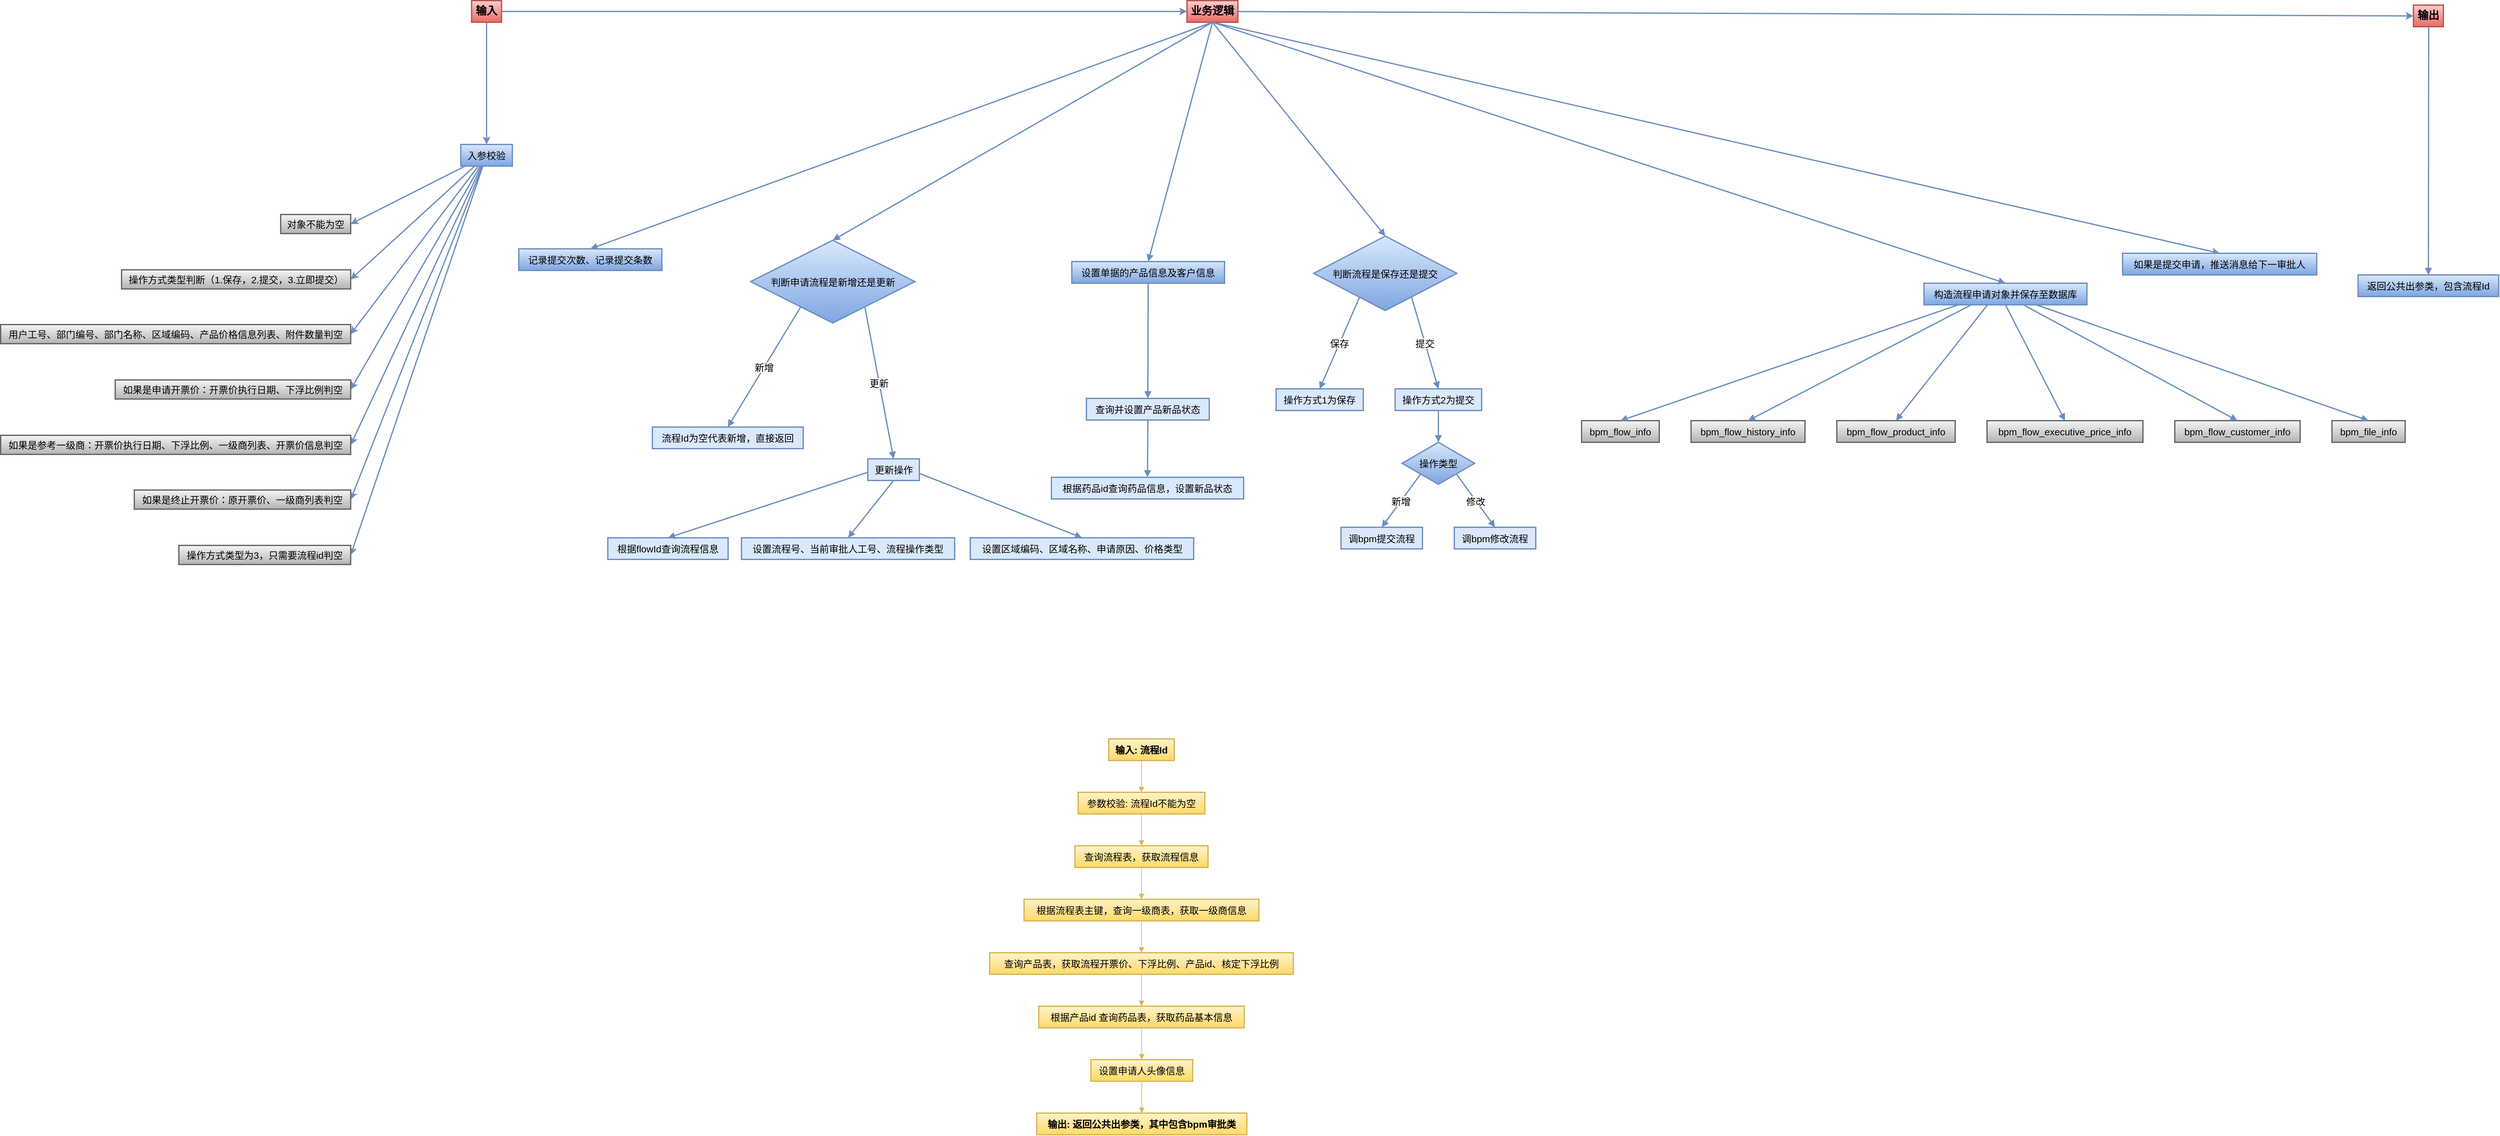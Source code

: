 <mxfile version="24.7.5">
  <diagram name="第 1 页" id="A_LyNrd8wTewdJR7nAxY">
    <mxGraphModel dx="1434" dy="738" grid="1" gridSize="10" guides="1" tooltips="1" connect="1" arrows="1" fold="1" page="1" pageScale="1" pageWidth="827" pageHeight="1169" math="0" shadow="0">
      <root>
        <mxCell id="0" />
        <mxCell id="1" parent="0" />
        <mxCell id="haKMsC9-IgqyvuB2g84w-221" style="rounded=0;orthogonalLoop=1;jettySize=auto;html=1;entryX=0;entryY=0.5;entryDx=0;entryDy=0;fontSize=17;strokeWidth=2;strokeColor=#6c8ebf;fillColor=#dae8fc;fontStyle=1" edge="1" parent="1" source="haKMsC9-IgqyvuB2g84w-141" target="haKMsC9-IgqyvuB2g84w-150">
          <mxGeometry relative="1" as="geometry" />
        </mxCell>
        <mxCell id="haKMsC9-IgqyvuB2g84w-224" style="edgeStyle=orthogonalEdgeStyle;rounded=0;orthogonalLoop=1;jettySize=auto;html=1;entryX=0.5;entryY=0;entryDx=0;entryDy=0;strokeWidth=2;strokeColor=#6c8ebf;fillColor=#dae8fc;" edge="1" parent="1" source="haKMsC9-IgqyvuB2g84w-141" target="haKMsC9-IgqyvuB2g84w-142">
          <mxGeometry relative="1" as="geometry" />
        </mxCell>
        <mxCell id="haKMsC9-IgqyvuB2g84w-141" value="输入" style="whiteSpace=wrap;strokeWidth=2;fontSize=17;fillColor=#f8cecc;strokeColor=#b85450;gradientColor=#ea6b66;fontStyle=1" vertex="1" parent="1">
          <mxGeometry x="1006" y="120" width="47" height="34" as="geometry" />
        </mxCell>
        <mxCell id="haKMsC9-IgqyvuB2g84w-226" style="rounded=0;orthogonalLoop=1;jettySize=auto;html=1;entryX=1;entryY=0.5;entryDx=0;entryDy=0;strokeWidth=2;fillColor=#dae8fc;strokeColor=#6c8ebf;" edge="1" parent="1" source="haKMsC9-IgqyvuB2g84w-142" target="haKMsC9-IgqyvuB2g84w-143">
          <mxGeometry relative="1" as="geometry" />
        </mxCell>
        <mxCell id="haKMsC9-IgqyvuB2g84w-227" style="rounded=0;orthogonalLoop=1;jettySize=auto;html=1;entryX=1;entryY=0.5;entryDx=0;entryDy=0;strokeWidth=2;fillColor=#dae8fc;strokeColor=#6c8ebf;" edge="1" parent="1" source="haKMsC9-IgqyvuB2g84w-142" target="haKMsC9-IgqyvuB2g84w-144">
          <mxGeometry relative="1" as="geometry" />
        </mxCell>
        <mxCell id="haKMsC9-IgqyvuB2g84w-228" style="rounded=0;orthogonalLoop=1;jettySize=auto;html=1;entryX=1;entryY=0.5;entryDx=0;entryDy=0;strokeWidth=2;fillColor=#dae8fc;strokeColor=#6c8ebf;" edge="1" parent="1" source="haKMsC9-IgqyvuB2g84w-142" target="haKMsC9-IgqyvuB2g84w-145">
          <mxGeometry relative="1" as="geometry" />
        </mxCell>
        <mxCell id="haKMsC9-IgqyvuB2g84w-229" style="rounded=0;orthogonalLoop=1;jettySize=auto;html=1;entryX=1;entryY=0.5;entryDx=0;entryDy=0;strokeWidth=2;fillColor=#dae8fc;strokeColor=#6c8ebf;" edge="1" parent="1" source="haKMsC9-IgqyvuB2g84w-142" target="haKMsC9-IgqyvuB2g84w-146">
          <mxGeometry relative="1" as="geometry" />
        </mxCell>
        <mxCell id="haKMsC9-IgqyvuB2g84w-230" style="rounded=0;orthogonalLoop=1;jettySize=auto;html=1;entryX=1;entryY=0.5;entryDx=0;entryDy=0;strokeWidth=2;fillColor=#dae8fc;strokeColor=#6c8ebf;" edge="1" parent="1" source="haKMsC9-IgqyvuB2g84w-142" target="haKMsC9-IgqyvuB2g84w-147">
          <mxGeometry relative="1" as="geometry" />
        </mxCell>
        <mxCell id="haKMsC9-IgqyvuB2g84w-231" style="rounded=0;orthogonalLoop=1;jettySize=auto;html=1;entryX=1;entryY=0.5;entryDx=0;entryDy=0;strokeWidth=2;fillColor=#dae8fc;strokeColor=#6c8ebf;" edge="1" parent="1" source="haKMsC9-IgqyvuB2g84w-142" target="haKMsC9-IgqyvuB2g84w-148">
          <mxGeometry relative="1" as="geometry" />
        </mxCell>
        <mxCell id="haKMsC9-IgqyvuB2g84w-232" style="rounded=0;orthogonalLoop=1;jettySize=auto;html=1;entryX=1;entryY=0.5;entryDx=0;entryDy=0;strokeWidth=2;fillColor=#dae8fc;strokeColor=#6c8ebf;" edge="1" parent="1" source="haKMsC9-IgqyvuB2g84w-142" target="haKMsC9-IgqyvuB2g84w-149">
          <mxGeometry relative="1" as="geometry" />
        </mxCell>
        <mxCell id="haKMsC9-IgqyvuB2g84w-142" value="入参校验" style="whiteSpace=wrap;strokeWidth=2;fontSize=15;fillColor=#dae8fc;strokeColor=#6c8ebf;gradientColor=#7ea6e0;" vertex="1" parent="1">
          <mxGeometry x="989" y="346" width="81" height="34" as="geometry" />
        </mxCell>
        <mxCell id="haKMsC9-IgqyvuB2g84w-143" value="对象不能为空" style="whiteSpace=wrap;strokeWidth=2;fontSize=15;fillColor=#f5f5f5;strokeColor=#666666;gradientColor=#b3b3b3;" vertex="1" parent="1">
          <mxGeometry x="706" y="456" width="110" height="30" as="geometry" />
        </mxCell>
        <mxCell id="haKMsC9-IgqyvuB2g84w-144" value="操作方式类型判断（1.保存，2.提交，3.立即提交）" style="whiteSpace=wrap;strokeWidth=2;fontSize=15;fillColor=#f5f5f5;strokeColor=#666666;gradientColor=#b3b3b3;" vertex="1" parent="1">
          <mxGeometry x="456" y="543" width="360" height="30" as="geometry" />
        </mxCell>
        <mxCell id="haKMsC9-IgqyvuB2g84w-145" value="用户工号、部门编号、部门名称、区域编码、产品价格信息列表、附件数量判空" style="whiteSpace=wrap;strokeWidth=2;fontSize=15;fillColor=#f5f5f5;strokeColor=#666666;gradientColor=#b3b3b3;" vertex="1" parent="1">
          <mxGeometry x="266" y="629" width="550" height="30" as="geometry" />
        </mxCell>
        <mxCell id="haKMsC9-IgqyvuB2g84w-146" value="如果是申请开票价：开票价执行日期、下浮比例判空" style="whiteSpace=wrap;strokeWidth=2;fontSize=15;fillColor=#f5f5f5;strokeColor=#666666;gradientColor=#b3b3b3;" vertex="1" parent="1">
          <mxGeometry x="446" y="716" width="370" height="30" as="geometry" />
        </mxCell>
        <mxCell id="haKMsC9-IgqyvuB2g84w-147" value="如果是参考一级商：开票价执行日期、下浮比例、一级商列表、开票价信息判空" style="whiteSpace=wrap;strokeWidth=2;fontSize=15;fillColor=#f5f5f5;strokeColor=#666666;gradientColor=#b3b3b3;" vertex="1" parent="1">
          <mxGeometry x="266" y="803" width="550" height="30" as="geometry" />
        </mxCell>
        <mxCell id="haKMsC9-IgqyvuB2g84w-148" value="如果是终止开票价：原开票价、一级商列表判空" style="whiteSpace=wrap;strokeWidth=2;fontSize=15;fillColor=#f5f5f5;strokeColor=#666666;gradientColor=#b3b3b3;" vertex="1" parent="1">
          <mxGeometry x="476" y="889" width="340" height="30" as="geometry" />
        </mxCell>
        <mxCell id="haKMsC9-IgqyvuB2g84w-149" value="操作方式类型为3，只需要流程id判空" style="whiteSpace=wrap;strokeWidth=2;fontSize=15;fillColor=#f5f5f5;strokeColor=#666666;gradientColor=#b3b3b3;" vertex="1" parent="1">
          <mxGeometry x="546" y="976" width="270" height="30" as="geometry" />
        </mxCell>
        <mxCell id="haKMsC9-IgqyvuB2g84w-219" style="rounded=0;orthogonalLoop=1;jettySize=auto;html=1;entryX=0;entryY=0.5;entryDx=0;entryDy=0;fontSize=17;strokeWidth=2;strokeColor=#6c8ebf;fillColor=#dae8fc;fontStyle=1" edge="1" parent="1" source="haKMsC9-IgqyvuB2g84w-150" target="haKMsC9-IgqyvuB2g84w-175">
          <mxGeometry relative="1" as="geometry">
            <mxPoint x="3350" y="150" as="targetPoint" />
          </mxGeometry>
        </mxCell>
        <mxCell id="haKMsC9-IgqyvuB2g84w-234" style="rounded=0;orthogonalLoop=1;jettySize=auto;html=1;entryX=0.5;entryY=0;entryDx=0;entryDy=0;exitX=0.5;exitY=1;exitDx=0;exitDy=0;strokeWidth=2;strokeColor=#6c8ebf;fillColor=#dae8fc;" edge="1" parent="1" source="haKMsC9-IgqyvuB2g84w-150" target="haKMsC9-IgqyvuB2g84w-174">
          <mxGeometry relative="1" as="geometry" />
        </mxCell>
        <mxCell id="haKMsC9-IgqyvuB2g84w-150" value="业务逻辑" style="whiteSpace=wrap;strokeWidth=2;fontSize=17;fillColor=#f8cecc;strokeColor=#b85450;gradientColor=#ea6b66;fontStyle=1" vertex="1" parent="1">
          <mxGeometry x="2130" y="120" width="80" height="34" as="geometry" />
        </mxCell>
        <mxCell id="haKMsC9-IgqyvuB2g84w-151" value="记录提交次数、记录提交条数" style="whiteSpace=wrap;strokeWidth=2;fontSize=15;fillColor=#dae8fc;strokeColor=#6c8ebf;gradientColor=#7ea6e0;" vertex="1" parent="1">
          <mxGeometry x="1080" y="510" width="225" height="34" as="geometry" />
        </mxCell>
        <mxCell id="haKMsC9-IgqyvuB2g84w-152" value="判断申请流程是新增还是更新" style="rhombus;strokeWidth=2;whiteSpace=wrap;fontSize=15;strokeColor=#6c8ebf;fillColor=#dae8fc;gradientColor=#7ea6e0;" vertex="1" parent="1">
          <mxGeometry x="1444.5" y="496.5" width="258" height="130" as="geometry" />
        </mxCell>
        <mxCell id="haKMsC9-IgqyvuB2g84w-153" value="流程Id为空代表新增，直接返回" style="whiteSpace=wrap;strokeWidth=2;fontSize=15;strokeColor=#6c8ebf;fillColor=#dae8fc;" vertex="1" parent="1">
          <mxGeometry x="1290" y="790" width="237" height="34" as="geometry" />
        </mxCell>
        <mxCell id="haKMsC9-IgqyvuB2g84w-154" value="更新操作" style="whiteSpace=wrap;strokeWidth=2;fontSize=15;strokeColor=#6c8ebf;fillColor=#dae8fc;" vertex="1" parent="1">
          <mxGeometry x="1628.5" y="840" width="81" height="34" as="geometry" />
        </mxCell>
        <mxCell id="haKMsC9-IgqyvuB2g84w-155" value="根据flowId查询流程信息" style="whiteSpace=wrap;strokeWidth=2;fontSize=15;strokeColor=#6c8ebf;fillColor=#dae8fc;" vertex="1" parent="1">
          <mxGeometry x="1220" y="964" width="189" height="34" as="geometry" />
        </mxCell>
        <mxCell id="haKMsC9-IgqyvuB2g84w-156" value="设置流程号、当前审批人工号、流程操作类型" style="whiteSpace=wrap;strokeWidth=2;fontSize=15;strokeColor=#6c8ebf;fillColor=#dae8fc;" vertex="1" parent="1">
          <mxGeometry x="1430" y="964" width="335" height="34" as="geometry" />
        </mxCell>
        <mxCell id="haKMsC9-IgqyvuB2g84w-157" value="设置区域编码、区域名称、申请原因、价格类型" style="whiteSpace=wrap;strokeWidth=2;fontSize=15;strokeColor=#6c8ebf;fillColor=#dae8fc;" vertex="1" parent="1">
          <mxGeometry x="1789.5" y="964" width="351" height="34" as="geometry" />
        </mxCell>
        <mxCell id="haKMsC9-IgqyvuB2g84w-158" value="设置单据的产品信息及客户信息" style="whiteSpace=wrap;strokeWidth=2;fontSize=15;strokeColor=#6c8ebf;fillColor=#dae8fc;gradientColor=#7ea6e0;" vertex="1" parent="1">
          <mxGeometry x="1949" y="530" width="240" height="34" as="geometry" />
        </mxCell>
        <mxCell id="haKMsC9-IgqyvuB2g84w-159" value="查询并设置产品新品状态" style="whiteSpace=wrap;strokeWidth=2;fontSize=15;strokeColor=#6c8ebf;fillColor=#dae8fc;" vertex="1" parent="1">
          <mxGeometry x="1972" y="745" width="193" height="34" as="geometry" />
        </mxCell>
        <mxCell id="haKMsC9-IgqyvuB2g84w-160" value="根据药品id查询药品信息，设置新品状态" style="whiteSpace=wrap;strokeWidth=2;fontSize=15;strokeColor=#6c8ebf;fillColor=#dae8fc;" vertex="1" parent="1">
          <mxGeometry x="1917" y="869" width="302" height="34" as="geometry" />
        </mxCell>
        <mxCell id="haKMsC9-IgqyvuB2g84w-161" value="判断流程是保存还是提交" style="rhombus;strokeWidth=2;whiteSpace=wrap;fontSize=15;strokeColor=#6c8ebf;fillColor=#dae8fc;gradientColor=#7ea6e0;" vertex="1" parent="1">
          <mxGeometry x="2329" y="490" width="225" height="117" as="geometry" />
        </mxCell>
        <mxCell id="haKMsC9-IgqyvuB2g84w-162" value="操作方式1为保存" style="whiteSpace=wrap;strokeWidth=2;fontSize=15;strokeColor=#6c8ebf;fillColor=#dae8fc;" vertex="1" parent="1">
          <mxGeometry x="2270" y="730" width="137" height="34" as="geometry" />
        </mxCell>
        <mxCell id="haKMsC9-IgqyvuB2g84w-163" value="操作方式2为提交" style="whiteSpace=wrap;strokeWidth=2;fontSize=15;strokeColor=#6c8ebf;fillColor=#dae8fc;" vertex="1" parent="1">
          <mxGeometry x="2457" y="730" width="136" height="34" as="geometry" />
        </mxCell>
        <mxCell id="haKMsC9-IgqyvuB2g84w-164" value="操作类型" style="rhombus;strokeWidth=2;whiteSpace=wrap;fontSize=15;strokeColor=#6c8ebf;fillColor=#dae8fc;gradientColor=#7ea6e0;" vertex="1" parent="1">
          <mxGeometry x="2468" y="814" width="114" height="66" as="geometry" />
        </mxCell>
        <mxCell id="haKMsC9-IgqyvuB2g84w-165" value="调bpm提交流程" style="whiteSpace=wrap;strokeWidth=2;fontSize=15;strokeColor=#6c8ebf;fillColor=#dae8fc;" vertex="1" parent="1">
          <mxGeometry x="2372" y="947.5" width="128" height="34" as="geometry" />
        </mxCell>
        <mxCell id="haKMsC9-IgqyvuB2g84w-166" value="调bpm修改流程" style="whiteSpace=wrap;strokeWidth=2;fontSize=15;strokeColor=#6c8ebf;fillColor=#dae8fc;" vertex="1" parent="1">
          <mxGeometry x="2550" y="947.5" width="128" height="34" as="geometry" />
        </mxCell>
        <mxCell id="haKMsC9-IgqyvuB2g84w-167" value="构造流程申请对象并保存至数据库" style="whiteSpace=wrap;strokeWidth=2;fontSize=15;strokeColor=#6c8ebf;fillColor=#dae8fc;gradientColor=#7ea6e0;" vertex="1" parent="1">
          <mxGeometry x="3288" y="564" width="256" height="34" as="geometry" />
        </mxCell>
        <mxCell id="haKMsC9-IgqyvuB2g84w-168" value="bpm_flow_info" style="whiteSpace=wrap;strokeWidth=2;fontSize=15;strokeColor=#666666;fillColor=#f5f5f5;gradientColor=#b3b3b3;" vertex="1" parent="1">
          <mxGeometry x="2750" y="780" width="122" height="34" as="geometry" />
        </mxCell>
        <mxCell id="haKMsC9-IgqyvuB2g84w-169" value="bpm_flow_history_info" style="whiteSpace=wrap;strokeWidth=2;fontSize=15;strokeColor=#666666;fillColor=#f5f5f5;gradientColor=#b3b3b3;" vertex="1" parent="1">
          <mxGeometry x="2922" y="780" width="179" height="34" as="geometry" />
        </mxCell>
        <mxCell id="haKMsC9-IgqyvuB2g84w-170" value="bpm_flow_product_info" style="whiteSpace=wrap;strokeWidth=2;fontSize=15;strokeColor=#666666;fillColor=#f5f5f5;gradientColor=#b3b3b3;" vertex="1" parent="1">
          <mxGeometry x="3151" y="780" width="186" height="34" as="geometry" />
        </mxCell>
        <mxCell id="haKMsC9-IgqyvuB2g84w-171" value="bpm_flow_executive_price_info" style="whiteSpace=wrap;strokeWidth=2;fontSize=15;strokeColor=#666666;fillColor=#f5f5f5;gradientColor=#b3b3b3;" vertex="1" parent="1">
          <mxGeometry x="3387" y="780" width="245" height="34" as="geometry" />
        </mxCell>
        <mxCell id="haKMsC9-IgqyvuB2g84w-172" value="bpm_flow_customer_info" style="whiteSpace=wrap;strokeWidth=2;fontSize=15;strokeColor=#666666;fillColor=#f5f5f5;gradientColor=#b3b3b3;" vertex="1" parent="1">
          <mxGeometry x="3682" y="780" width="197" height="34" as="geometry" />
        </mxCell>
        <mxCell id="haKMsC9-IgqyvuB2g84w-173" value="bpm_file_info" style="whiteSpace=wrap;strokeWidth=2;fontSize=15;strokeColor=#666666;fillColor=#f5f5f5;gradientColor=#b3b3b3;" vertex="1" parent="1">
          <mxGeometry x="3929" y="780" width="115" height="34" as="geometry" />
        </mxCell>
        <mxCell id="haKMsC9-IgqyvuB2g84w-174" value="如果是提交申请，推送消息给下一审批人" style="whiteSpace=wrap;strokeWidth=2;fontSize=15;strokeColor=#6c8ebf;fillColor=#dae8fc;gradientColor=#7ea6e0;" vertex="1" parent="1">
          <mxGeometry x="3600" y="517" width="305" height="34" as="geometry" />
        </mxCell>
        <mxCell id="haKMsC9-IgqyvuB2g84w-175" value="输出" style="whiteSpace=wrap;strokeWidth=2;fontSize=17;fillColor=#f8cecc;strokeColor=#b85450;gradientColor=#ea6b66;fontStyle=1" vertex="1" parent="1">
          <mxGeometry x="4057" y="127" width="47" height="34" as="geometry" />
        </mxCell>
        <mxCell id="haKMsC9-IgqyvuB2g84w-176" value="返回公共出参类，包含流程Id" style="whiteSpace=wrap;strokeWidth=2;fontSize=15;strokeColor=#6c8ebf;fillColor=#dae8fc;gradientColor=#7ea6e0;" vertex="1" parent="1">
          <mxGeometry x="3970" y="551" width="221" height="34" as="geometry" />
        </mxCell>
        <mxCell id="haKMsC9-IgqyvuB2g84w-186" value="" style="startArrow=none;endArrow=block;exitX=0.5;exitY=1;entryX=0.5;entryY=0;rounded=0;exitDx=0;exitDy=0;fontSize=15;strokeWidth=2;strokeColor=#6c8ebf;fillColor=#dae8fc;" edge="1" parent="1" source="haKMsC9-IgqyvuB2g84w-150" target="haKMsC9-IgqyvuB2g84w-151">
          <mxGeometry relative="1" as="geometry" />
        </mxCell>
        <mxCell id="haKMsC9-IgqyvuB2g84w-187" value="" style="startArrow=none;endArrow=block;exitX=0.5;exitY=1;entryX=0.5;entryY=0;rounded=0;exitDx=0;exitDy=0;fontSize=15;strokeWidth=2;strokeColor=#6c8ebf;fillColor=#dae8fc;" edge="1" parent="1" source="haKMsC9-IgqyvuB2g84w-150" target="haKMsC9-IgqyvuB2g84w-152">
          <mxGeometry relative="1" as="geometry" />
        </mxCell>
        <mxCell id="haKMsC9-IgqyvuB2g84w-188" value="新增" style="startArrow=none;endArrow=block;exitX=0.18;exitY=1;entryX=0.5;entryY=0;rounded=0;fontSize=15;strokeWidth=2;strokeColor=#6c8ebf;fillColor=#dae8fc;" edge="1" parent="1" source="haKMsC9-IgqyvuB2g84w-152" target="haKMsC9-IgqyvuB2g84w-153">
          <mxGeometry relative="1" as="geometry" />
        </mxCell>
        <mxCell id="haKMsC9-IgqyvuB2g84w-189" value="更新" style="startArrow=none;endArrow=block;exitX=0.82;exitY=1;entryX=0.5;entryY=0;rounded=0;fontSize=15;strokeWidth=2;strokeColor=#6c8ebf;fillColor=#dae8fc;" edge="1" parent="1" source="haKMsC9-IgqyvuB2g84w-152" target="haKMsC9-IgqyvuB2g84w-154">
          <mxGeometry relative="1" as="geometry" />
        </mxCell>
        <mxCell id="haKMsC9-IgqyvuB2g84w-190" value="" style="startArrow=none;endArrow=block;exitX=0;exitY=0.62;entryX=0.5;entryY=0;rounded=0;fontSize=15;strokeWidth=2;strokeColor=#6c8ebf;fillColor=#dae8fc;entryDx=0;entryDy=0;" edge="1" parent="1" source="haKMsC9-IgqyvuB2g84w-154" target="haKMsC9-IgqyvuB2g84w-155">
          <mxGeometry relative="1" as="geometry">
            <mxPoint x="1260" y="964" as="targetPoint" />
          </mxGeometry>
        </mxCell>
        <mxCell id="haKMsC9-IgqyvuB2g84w-191" value="" style="startArrow=none;endArrow=block;exitX=0.5;exitY=1;entryX=0.5;entryY=0;rounded=0;fontSize=15;strokeWidth=2;strokeColor=#6c8ebf;fillColor=#dae8fc;exitDx=0;exitDy=0;" edge="1" parent="1" source="haKMsC9-IgqyvuB2g84w-154" target="haKMsC9-IgqyvuB2g84w-156">
          <mxGeometry relative="1" as="geometry" />
        </mxCell>
        <mxCell id="haKMsC9-IgqyvuB2g84w-192" value="" style="startArrow=none;endArrow=block;exitX=1;exitY=0.67;entryX=0.5;entryY=0;rounded=0;fontSize=15;strokeWidth=2;strokeColor=#6c8ebf;fillColor=#dae8fc;" edge="1" parent="1" source="haKMsC9-IgqyvuB2g84w-154" target="haKMsC9-IgqyvuB2g84w-157">
          <mxGeometry relative="1" as="geometry" />
        </mxCell>
        <mxCell id="haKMsC9-IgqyvuB2g84w-193" value="" style="startArrow=none;endArrow=block;exitX=0.5;exitY=1;entryX=0.5;entryY=0;rounded=0;exitDx=0;exitDy=0;fontSize=15;strokeWidth=2;strokeColor=#6c8ebf;fillColor=#dae8fc;" edge="1" parent="1" source="haKMsC9-IgqyvuB2g84w-150" target="haKMsC9-IgqyvuB2g84w-158">
          <mxGeometry relative="1" as="geometry" />
        </mxCell>
        <mxCell id="haKMsC9-IgqyvuB2g84w-194" value="" style="startArrow=none;endArrow=block;exitX=0.5;exitY=1;entryX=0.5;entryY=0;rounded=0;fontSize=15;strokeWidth=2;strokeColor=#6c8ebf;fillColor=#dae8fc;" edge="1" parent="1" source="haKMsC9-IgqyvuB2g84w-158" target="haKMsC9-IgqyvuB2g84w-159">
          <mxGeometry relative="1" as="geometry" />
        </mxCell>
        <mxCell id="haKMsC9-IgqyvuB2g84w-195" value="" style="startArrow=none;endArrow=block;exitX=0.5;exitY=1;entryX=0.5;entryY=0;rounded=0;fontSize=15;strokeWidth=2;strokeColor=#6c8ebf;fillColor=#dae8fc;" edge="1" parent="1" source="haKMsC9-IgqyvuB2g84w-159" target="haKMsC9-IgqyvuB2g84w-160">
          <mxGeometry relative="1" as="geometry" />
        </mxCell>
        <mxCell id="haKMsC9-IgqyvuB2g84w-196" value="" style="startArrow=none;endArrow=block;entryX=0.5;entryY=0;rounded=0;exitX=0.5;exitY=1;exitDx=0;exitDy=0;fontSize=15;strokeWidth=2;strokeColor=#6c8ebf;fillColor=#dae8fc;" edge="1" parent="1" source="haKMsC9-IgqyvuB2g84w-150" target="haKMsC9-IgqyvuB2g84w-161">
          <mxGeometry relative="1" as="geometry">
            <mxPoint x="2170" y="160" as="sourcePoint" />
          </mxGeometry>
        </mxCell>
        <mxCell id="haKMsC9-IgqyvuB2g84w-197" value="保存" style="startArrow=none;endArrow=block;exitX=0.22;exitY=1;entryX=0.5;entryY=0;rounded=0;fontSize=15;strokeWidth=2;strokeColor=#6c8ebf;fillColor=#dae8fc;" edge="1" parent="1" source="haKMsC9-IgqyvuB2g84w-161" target="haKMsC9-IgqyvuB2g84w-162">
          <mxGeometry relative="1" as="geometry" />
        </mxCell>
        <mxCell id="haKMsC9-IgqyvuB2g84w-198" value="提交" style="startArrow=none;endArrow=block;exitX=0.79;exitY=1;entryX=0.5;entryY=0;rounded=0;fontSize=15;strokeWidth=2;strokeColor=#6c8ebf;fillColor=#dae8fc;" edge="1" parent="1" source="haKMsC9-IgqyvuB2g84w-161" target="haKMsC9-IgqyvuB2g84w-163">
          <mxGeometry relative="1" as="geometry" />
        </mxCell>
        <mxCell id="haKMsC9-IgqyvuB2g84w-199" value="" style="startArrow=none;endArrow=block;exitX=0.5;exitY=1;entryX=0.5;entryY=0;rounded=0;fontSize=15;strokeWidth=2;strokeColor=#6c8ebf;fillColor=#dae8fc;" edge="1" parent="1" source="haKMsC9-IgqyvuB2g84w-163" target="haKMsC9-IgqyvuB2g84w-164">
          <mxGeometry relative="1" as="geometry" />
        </mxCell>
        <mxCell id="haKMsC9-IgqyvuB2g84w-200" value="新增" style="startArrow=none;endArrow=block;exitX=0.02;exitY=1;entryX=0.5;entryY=0;rounded=0;fontSize=15;strokeWidth=2;strokeColor=#6c8ebf;fillColor=#dae8fc;" edge="1" parent="1" source="haKMsC9-IgqyvuB2g84w-164" target="haKMsC9-IgqyvuB2g84w-165">
          <mxGeometry relative="1" as="geometry" />
        </mxCell>
        <mxCell id="haKMsC9-IgqyvuB2g84w-201" value="修改" style="startArrow=none;endArrow=block;exitX=0.99;exitY=1;entryX=0.5;entryY=0;rounded=0;fontSize=15;strokeWidth=2;strokeColor=#6c8ebf;fillColor=#dae8fc;" edge="1" parent="1" source="haKMsC9-IgqyvuB2g84w-164" target="haKMsC9-IgqyvuB2g84w-166">
          <mxGeometry relative="1" as="geometry" />
        </mxCell>
        <mxCell id="haKMsC9-IgqyvuB2g84w-202" value="" style="startArrow=none;endArrow=block;entryX=0.5;entryY=0;rounded=0;exitX=0.5;exitY=1;exitDx=0;exitDy=0;entryDx=0;entryDy=0;fontSize=15;strokeWidth=2;strokeColor=#6c8ebf;fillColor=#dae8fc;" edge="1" parent="1" source="haKMsC9-IgqyvuB2g84w-150" target="haKMsC9-IgqyvuB2g84w-167">
          <mxGeometry relative="1" as="geometry">
            <mxPoint x="2210" y="138" as="sourcePoint" />
            <mxPoint x="3572.0" y="362" as="targetPoint" />
          </mxGeometry>
        </mxCell>
        <mxCell id="haKMsC9-IgqyvuB2g84w-203" value="" style="startArrow=none;endArrow=block;exitX=0.21;exitY=1;entryX=0.5;entryY=0;rounded=0;fontSize=15;strokeWidth=2;strokeColor=#6c8ebf;fillColor=#dae8fc;" edge="1" parent="1" source="haKMsC9-IgqyvuB2g84w-167" target="haKMsC9-IgqyvuB2g84w-168">
          <mxGeometry relative="1" as="geometry" />
        </mxCell>
        <mxCell id="haKMsC9-IgqyvuB2g84w-204" value="" style="startArrow=none;endArrow=block;exitX=0.29;exitY=1;entryX=0.5;entryY=0;rounded=0;fontSize=15;strokeWidth=2;strokeColor=#6c8ebf;fillColor=#dae8fc;" edge="1" parent="1" source="haKMsC9-IgqyvuB2g84w-167" target="haKMsC9-IgqyvuB2g84w-169">
          <mxGeometry relative="1" as="geometry" />
        </mxCell>
        <mxCell id="haKMsC9-IgqyvuB2g84w-205" value="" style="startArrow=none;endArrow=block;exitX=0.39;exitY=1;entryX=0.5;entryY=0;rounded=0;fontSize=15;strokeWidth=2;strokeColor=#6c8ebf;fillColor=#dae8fc;" edge="1" parent="1" source="haKMsC9-IgqyvuB2g84w-167" target="haKMsC9-IgqyvuB2g84w-170">
          <mxGeometry relative="1" as="geometry" />
        </mxCell>
        <mxCell id="haKMsC9-IgqyvuB2g84w-206" value="" style="startArrow=none;endArrow=block;exitX=0.5;exitY=1;entryX=0.5;entryY=0;rounded=0;fontSize=15;strokeWidth=2;strokeColor=#6c8ebf;fillColor=#dae8fc;" edge="1" parent="1" source="haKMsC9-IgqyvuB2g84w-167" target="haKMsC9-IgqyvuB2g84w-171">
          <mxGeometry relative="1" as="geometry" />
        </mxCell>
        <mxCell id="haKMsC9-IgqyvuB2g84w-207" value="" style="startArrow=none;endArrow=block;exitX=0.61;exitY=1;entryX=0.5;entryY=0;rounded=0;fontSize=15;strokeWidth=2;strokeColor=#6c8ebf;fillColor=#dae8fc;" edge="1" parent="1" source="haKMsC9-IgqyvuB2g84w-167" target="haKMsC9-IgqyvuB2g84w-172">
          <mxGeometry relative="1" as="geometry" />
        </mxCell>
        <mxCell id="haKMsC9-IgqyvuB2g84w-208" value="" style="startArrow=none;endArrow=block;exitX=0.69;exitY=1;entryX=0.5;entryY=0;rounded=0;fontSize=15;strokeWidth=2;strokeColor=#6c8ebf;fillColor=#dae8fc;" edge="1" parent="1" source="haKMsC9-IgqyvuB2g84w-167" target="haKMsC9-IgqyvuB2g84w-173">
          <mxGeometry relative="1" as="geometry" />
        </mxCell>
        <mxCell id="haKMsC9-IgqyvuB2g84w-211" value="" style="startArrow=none;endArrow=block;exitX=0.51;exitY=1;entryX=0.5;entryY=0;rounded=0;fontSize=15;strokeWidth=2;strokeColor=#6c8ebf;fillColor=#dae8fc;" edge="1" parent="1" source="haKMsC9-IgqyvuB2g84w-175" target="haKMsC9-IgqyvuB2g84w-176">
          <mxGeometry relative="1" as="geometry" />
        </mxCell>
        <mxCell id="haKMsC9-IgqyvuB2g84w-242" value="输入: 流程Id" style="whiteSpace=wrap;strokeWidth=2;fillColor=#fff2cc;gradientColor=#ffd966;strokeColor=#d6b656;fontStyle=1;fontSize=15;" vertex="1" parent="1">
          <mxGeometry x="2007" y="1280" width="103" height="34" as="geometry" />
        </mxCell>
        <mxCell id="haKMsC9-IgqyvuB2g84w-243" value="参数校验: 流程Id不能为空" style="whiteSpace=wrap;strokeWidth=2;fillColor=#fff2cc;gradientColor=#ffd966;strokeColor=#d6b656;fontSize=15;" vertex="1" parent="1">
          <mxGeometry x="1959" y="1364" width="199" height="34" as="geometry" />
        </mxCell>
        <mxCell id="haKMsC9-IgqyvuB2g84w-244" value="查询流程表，获取流程信息" style="whiteSpace=wrap;strokeWidth=2;fillColor=#fff2cc;gradientColor=#ffd966;strokeColor=#d6b656;fontSize=15;" vertex="1" parent="1">
          <mxGeometry x="1954" y="1448" width="209" height="34" as="geometry" />
        </mxCell>
        <mxCell id="haKMsC9-IgqyvuB2g84w-245" value="根据流程表主键，查询一级商表，获取一级商信息" style="whiteSpace=wrap;strokeWidth=2;fillColor=#fff2cc;gradientColor=#ffd966;strokeColor=#d6b656;fontSize=15;" vertex="1" parent="1">
          <mxGeometry x="1874" y="1532" width="369" height="34" as="geometry" />
        </mxCell>
        <mxCell id="haKMsC9-IgqyvuB2g84w-246" value="查询产品表，获取流程开票价、下浮比例、产品id、核定下浮比例" style="whiteSpace=wrap;strokeWidth=2;fillColor=#fff2cc;gradientColor=#ffd966;strokeColor=#d6b656;fontSize=15;" vertex="1" parent="1">
          <mxGeometry x="1820" y="1616" width="477" height="34" as="geometry" />
        </mxCell>
        <mxCell id="haKMsC9-IgqyvuB2g84w-247" value="根据产品id 查询药品表，获取药品基本信息" style="whiteSpace=wrap;strokeWidth=2;fillColor=#fff2cc;gradientColor=#ffd966;strokeColor=#d6b656;fontSize=15;" vertex="1" parent="1">
          <mxGeometry x="1897" y="1700" width="323" height="34" as="geometry" />
        </mxCell>
        <mxCell id="haKMsC9-IgqyvuB2g84w-248" value="设置申请人头像信息" style="whiteSpace=wrap;strokeWidth=2;fillColor=#fff2cc;gradientColor=#ffd966;strokeColor=#d6b656;fontSize=15;" vertex="1" parent="1">
          <mxGeometry x="1979" y="1784" width="160" height="34" as="geometry" />
        </mxCell>
        <mxCell id="haKMsC9-IgqyvuB2g84w-249" value="输出: 返回公共出参类，其中包含bpm审批类" style="whiteSpace=wrap;strokeWidth=2;fillColor=#fff2cc;gradientColor=#ffd966;strokeColor=#d6b656;fontStyle=1;fontSize=15;" vertex="1" parent="1">
          <mxGeometry x="1894" y="1868" width="330" height="34" as="geometry" />
        </mxCell>
        <mxCell id="haKMsC9-IgqyvuB2g84w-250" value="" style="curved=1;startArrow=none;endArrow=block;exitX=0.5;exitY=1;entryX=0.5;entryY=0;rounded=0;fillColor=#fff2cc;gradientColor=#ffd966;strokeColor=#d6b656;fontSize=15;" edge="1" parent="1" source="haKMsC9-IgqyvuB2g84w-242" target="haKMsC9-IgqyvuB2g84w-243">
          <mxGeometry relative="1" as="geometry">
            <Array as="points" />
          </mxGeometry>
        </mxCell>
        <mxCell id="haKMsC9-IgqyvuB2g84w-251" value="" style="curved=1;startArrow=none;endArrow=block;exitX=0.5;exitY=1;entryX=0.5;entryY=0;rounded=0;fillColor=#fff2cc;gradientColor=#ffd966;strokeColor=#d6b656;fontSize=15;" edge="1" parent="1" source="haKMsC9-IgqyvuB2g84w-243" target="haKMsC9-IgqyvuB2g84w-244">
          <mxGeometry relative="1" as="geometry">
            <Array as="points" />
          </mxGeometry>
        </mxCell>
        <mxCell id="haKMsC9-IgqyvuB2g84w-252" value="" style="curved=1;startArrow=none;endArrow=block;exitX=0.5;exitY=1;entryX=0.5;entryY=0;rounded=0;fillColor=#fff2cc;gradientColor=#ffd966;strokeColor=#d6b656;fontSize=15;" edge="1" parent="1" source="haKMsC9-IgqyvuB2g84w-244" target="haKMsC9-IgqyvuB2g84w-245">
          <mxGeometry relative="1" as="geometry">
            <Array as="points" />
          </mxGeometry>
        </mxCell>
        <mxCell id="haKMsC9-IgqyvuB2g84w-253" value="" style="curved=1;startArrow=none;endArrow=block;exitX=0.5;exitY=1;entryX=0.5;entryY=0;rounded=0;fillColor=#fff2cc;gradientColor=#ffd966;strokeColor=#d6b656;fontSize=15;" edge="1" parent="1" source="haKMsC9-IgqyvuB2g84w-245" target="haKMsC9-IgqyvuB2g84w-246">
          <mxGeometry relative="1" as="geometry">
            <Array as="points" />
          </mxGeometry>
        </mxCell>
        <mxCell id="haKMsC9-IgqyvuB2g84w-254" value="" style="curved=1;startArrow=none;endArrow=block;exitX=0.5;exitY=1;entryX=0.5;entryY=0;rounded=0;fillColor=#fff2cc;gradientColor=#ffd966;strokeColor=#d6b656;fontSize=15;" edge="1" parent="1" source="haKMsC9-IgqyvuB2g84w-246" target="haKMsC9-IgqyvuB2g84w-247">
          <mxGeometry relative="1" as="geometry">
            <Array as="points" />
          </mxGeometry>
        </mxCell>
        <mxCell id="haKMsC9-IgqyvuB2g84w-255" value="" style="curved=1;startArrow=none;endArrow=block;exitX=0.5;exitY=1;entryX=0.5;entryY=0;rounded=0;fillColor=#fff2cc;gradientColor=#ffd966;strokeColor=#d6b656;fontSize=15;" edge="1" parent="1" source="haKMsC9-IgqyvuB2g84w-247" target="haKMsC9-IgqyvuB2g84w-248">
          <mxGeometry relative="1" as="geometry">
            <Array as="points" />
          </mxGeometry>
        </mxCell>
        <mxCell id="haKMsC9-IgqyvuB2g84w-256" value="" style="curved=1;startArrow=none;endArrow=block;exitX=0.5;exitY=1;entryX=0.5;entryY=0;rounded=0;fillColor=#fff2cc;gradientColor=#ffd966;strokeColor=#d6b656;fontSize=15;" edge="1" parent="1" source="haKMsC9-IgqyvuB2g84w-248" target="haKMsC9-IgqyvuB2g84w-249">
          <mxGeometry relative="1" as="geometry">
            <Array as="points" />
          </mxGeometry>
        </mxCell>
      </root>
    </mxGraphModel>
  </diagram>
</mxfile>
